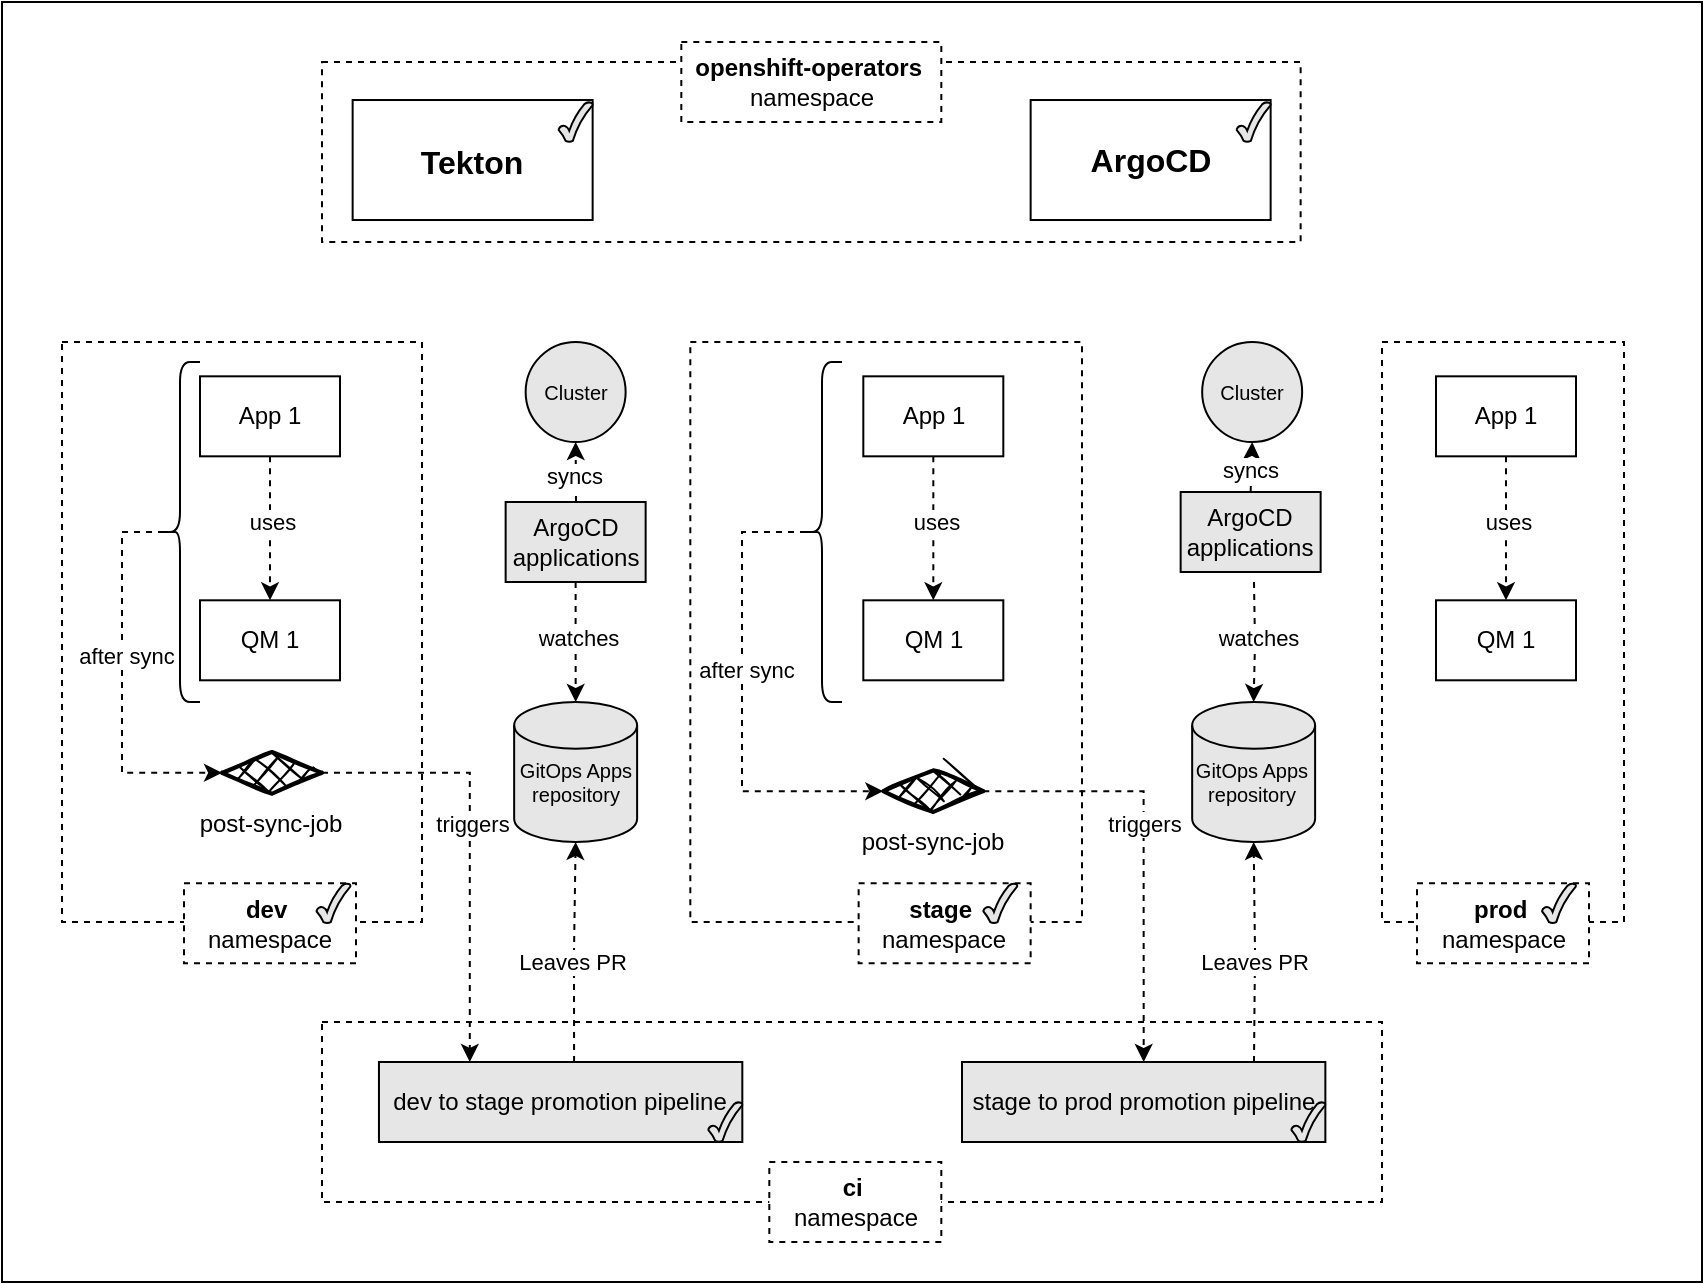 <mxfile version="15.5.5" type="device"><diagram id="UTinChKDrVvf448LVd9W" name="Page-1"><mxGraphModel dx="117" dy="484" grid="1" gridSize="10" guides="1" tooltips="1" connect="1" arrows="1" fold="1" page="1" pageScale="1" pageWidth="827" pageHeight="1169" math="0" shadow="0"><root><mxCell id="0"/><mxCell id="1" parent="0"/><mxCell id="JqlvkkbqWvsHZwcL4xOf-73" value="" style="rounded=0;whiteSpace=wrap;html=1;fontSize=10;strokeWidth=1;" vertex="1" parent="1"><mxGeometry x="1260" y="210" width="850" height="640" as="geometry"/></mxCell><mxCell id="pC6Pr4sY8DL3rVnmXE86-1" value="" style="rounded=0;whiteSpace=wrap;html=1;fillColor=none;dashed=1;" parent="1" vertex="1"><mxGeometry x="1420" y="240" width="489.32" height="90" as="geometry"/></mxCell><mxCell id="NAWqDlOEye6jGbW9zt98-1" value="" style="rounded=0;whiteSpace=wrap;html=1;strokeWidth=1;fontSize=12;fontColor=#000000;fillColor=none;" parent="1" vertex="1"><mxGeometry x="1435.32" y="259.01" width="120" height="60" as="geometry"/></mxCell><mxCell id="NAWqDlOEye6jGbW9zt98-2" value="" style="rounded=0;whiteSpace=wrap;html=1;strokeWidth=1;fontSize=12;fontColor=#000000;fillColor=none;" parent="1" vertex="1"><mxGeometry x="1774.32" y="259.01" width="120" height="60" as="geometry"/></mxCell><mxCell id="Jk9uCM5dDqmdFH6WGkGJ-3" value="" style="rounded=0;whiteSpace=wrap;html=1;fillColor=none;dashed=1;" parent="1" vertex="1"><mxGeometry x="1290" y="380" width="180" height="290" as="geometry"/></mxCell><mxCell id="7EbdtZ1wX-9lele891Sm-12" value="Tekton" style="text;html=1;strokeColor=none;align=center;verticalAlign=middle;whiteSpace=wrap;rounded=0;fontSize=16;fontColor=#000000;fontStyle=1;" parent="1" vertex="1"><mxGeometry x="1475" y="280" width="40" height="20" as="geometry"/></mxCell><mxCell id="7EbdtZ1wX-9lele891Sm-13" value="ArgoCD" style="text;html=1;strokeColor=none;align=center;verticalAlign=middle;whiteSpace=wrap;rounded=0;fontSize=16;fontColor=#000000;fontStyle=1;" parent="1" vertex="1"><mxGeometry x="1790.07" y="279.01" width="88.5" height="20" as="geometry"/></mxCell><mxCell id="7EbdtZ1wX-9lele891Sm-28" value="QM 1" style="rounded=0;whiteSpace=wrap;html=1;fillColor=#FFFFFF;" parent="1" vertex="1"><mxGeometry x="1359" y="509.15" width="70" height="40" as="geometry"/></mxCell><mxCell id="7EbdtZ1wX-9lele891Sm-29" style="edgeStyle=orthogonalEdgeStyle;rounded=0;orthogonalLoop=1;jettySize=auto;html=1;dashed=1;" parent="1" source="7EbdtZ1wX-9lele891Sm-31" target="7EbdtZ1wX-9lele891Sm-28" edge="1"><mxGeometry relative="1" as="geometry"/></mxCell><mxCell id="7EbdtZ1wX-9lele891Sm-30" value="uses" style="edgeLabel;html=1;align=center;verticalAlign=middle;resizable=0;points=[];" parent="7EbdtZ1wX-9lele891Sm-29" vertex="1" connectable="0"><mxGeometry x="-0.088" y="1" relative="1" as="geometry"><mxPoint as="offset"/></mxGeometry></mxCell><mxCell id="7EbdtZ1wX-9lele891Sm-31" value="App 1" style="rounded=0;whiteSpace=wrap;html=1;fillColor=#ffffff;" parent="1" vertex="1"><mxGeometry x="1359" y="397.16" width="70" height="40" as="geometry"/></mxCell><mxCell id="NAWqDlOEye6jGbW9zt98-3" value="&lt;b&gt;dev&lt;/b&gt;&amp;nbsp;&lt;br&gt;namespace" style="text;html=1;align=center;verticalAlign=middle;whiteSpace=wrap;rounded=0;dashed=1;labelBackgroundColor=none;strokeColor=#000000;fillColor=#ffffff;" parent="1" vertex="1"><mxGeometry x="1351" y="650.66" width="86" height="40" as="geometry"/></mxCell><mxCell id="F3B-IeDooN-zGBDn68_g-2" value="" style="verticalLabelPosition=bottom;verticalAlign=top;html=1;shape=mxgraph.basic.tick;fillColor=#E6E6E6;" parent="1" vertex="1"><mxGeometry x="1538.32" y="260" width="17" height="20" as="geometry"/></mxCell><mxCell id="F3B-IeDooN-zGBDn68_g-3" value="" style="verticalLabelPosition=bottom;verticalAlign=top;html=1;shape=mxgraph.basic.tick;fillColor=#E6E6E6;" parent="1" vertex="1"><mxGeometry x="1877.32" y="260" width="17" height="20" as="geometry"/></mxCell><mxCell id="F3B-IeDooN-zGBDn68_g-8" value="" style="verticalLabelPosition=bottom;verticalAlign=top;html=1;shape=mxgraph.basic.tick;fillColor=#E6E6E6;" parent="1" vertex="1"><mxGeometry x="1417.25" y="650.66" width="17" height="20" as="geometry"/></mxCell><mxCell id="pC6Pr4sY8DL3rVnmXE86-2" value="&lt;b&gt;openshift-operators&lt;/b&gt;&amp;nbsp;&lt;br&gt;namespace" style="text;html=1;align=center;verticalAlign=middle;whiteSpace=wrap;rounded=0;dashed=1;labelBackgroundColor=none;strokeColor=#000000;fillColor=#ffffff;" parent="1" vertex="1"><mxGeometry x="1599.66" y="230" width="130" height="40" as="geometry"/></mxCell><mxCell id="JqlvkkbqWvsHZwcL4xOf-1" value="" style="rounded=0;whiteSpace=wrap;html=1;fillColor=none;dashed=1;" vertex="1" parent="1"><mxGeometry x="1604.16" y="380" width="195.84" height="290" as="geometry"/></mxCell><mxCell id="JqlvkkbqWvsHZwcL4xOf-2" value="QM 1" style="rounded=0;whiteSpace=wrap;html=1;fillColor=#FFFFFF;" vertex="1" parent="1"><mxGeometry x="1690.66" y="509.15" width="70" height="40" as="geometry"/></mxCell><mxCell id="JqlvkkbqWvsHZwcL4xOf-3" style="edgeStyle=orthogonalEdgeStyle;rounded=0;orthogonalLoop=1;jettySize=auto;html=1;dashed=1;" edge="1" parent="1" source="JqlvkkbqWvsHZwcL4xOf-5" target="JqlvkkbqWvsHZwcL4xOf-2"><mxGeometry relative="1" as="geometry"/></mxCell><mxCell id="JqlvkkbqWvsHZwcL4xOf-4" value="uses" style="edgeLabel;html=1;align=center;verticalAlign=middle;resizable=0;points=[];" vertex="1" connectable="0" parent="JqlvkkbqWvsHZwcL4xOf-3"><mxGeometry x="-0.088" y="1" relative="1" as="geometry"><mxPoint as="offset"/></mxGeometry></mxCell><mxCell id="JqlvkkbqWvsHZwcL4xOf-5" value="App 1" style="rounded=0;whiteSpace=wrap;html=1;fillColor=#ffffff;" vertex="1" parent="1"><mxGeometry x="1690.66" y="397.16" width="70" height="40" as="geometry"/></mxCell><mxCell id="JqlvkkbqWvsHZwcL4xOf-6" value="&lt;b&gt;stage&lt;/b&gt;&amp;nbsp;&lt;br&gt;namespace" style="text;html=1;align=center;verticalAlign=middle;whiteSpace=wrap;rounded=0;dashed=1;labelBackgroundColor=none;strokeColor=#000000;fillColor=#ffffff;" vertex="1" parent="1"><mxGeometry x="1688.32" y="650.66" width="86" height="40" as="geometry"/></mxCell><mxCell id="JqlvkkbqWvsHZwcL4xOf-7" value="" style="verticalLabelPosition=bottom;verticalAlign=top;html=1;shape=mxgraph.basic.tick;fillColor=#E6E6E6;" vertex="1" parent="1"><mxGeometry x="1750.66" y="650.66" width="17" height="20" as="geometry"/></mxCell><mxCell id="JqlvkkbqWvsHZwcL4xOf-9" value="" style="rounded=0;whiteSpace=wrap;html=1;fillColor=none;dashed=1;" vertex="1" parent="1"><mxGeometry x="1950" y="380" width="121" height="290" as="geometry"/></mxCell><mxCell id="JqlvkkbqWvsHZwcL4xOf-10" value="QM 1" style="rounded=0;whiteSpace=wrap;html=1;fillColor=#FFFFFF;" vertex="1" parent="1"><mxGeometry x="1977" y="509.15" width="70" height="40" as="geometry"/></mxCell><mxCell id="JqlvkkbqWvsHZwcL4xOf-11" style="edgeStyle=orthogonalEdgeStyle;rounded=0;orthogonalLoop=1;jettySize=auto;html=1;dashed=1;" edge="1" parent="1" source="JqlvkkbqWvsHZwcL4xOf-13" target="JqlvkkbqWvsHZwcL4xOf-10"><mxGeometry relative="1" as="geometry"/></mxCell><mxCell id="JqlvkkbqWvsHZwcL4xOf-12" value="uses" style="edgeLabel;html=1;align=center;verticalAlign=middle;resizable=0;points=[];" vertex="1" connectable="0" parent="JqlvkkbqWvsHZwcL4xOf-11"><mxGeometry x="-0.088" y="1" relative="1" as="geometry"><mxPoint as="offset"/></mxGeometry></mxCell><mxCell id="JqlvkkbqWvsHZwcL4xOf-13" value="App 1" style="rounded=0;whiteSpace=wrap;html=1;fillColor=#ffffff;" vertex="1" parent="1"><mxGeometry x="1977" y="397.16" width="70" height="40" as="geometry"/></mxCell><mxCell id="JqlvkkbqWvsHZwcL4xOf-14" value="&lt;b&gt;prod&lt;/b&gt;&amp;nbsp;&lt;br&gt;namespace" style="text;html=1;align=center;verticalAlign=middle;whiteSpace=wrap;rounded=0;dashed=1;labelBackgroundColor=none;strokeColor=#000000;fillColor=#ffffff;" vertex="1" parent="1"><mxGeometry x="1967.5" y="650.66" width="86" height="40" as="geometry"/></mxCell><mxCell id="JqlvkkbqWvsHZwcL4xOf-15" value="" style="verticalLabelPosition=bottom;verticalAlign=top;html=1;shape=mxgraph.basic.tick;fillColor=#E6E6E6;" vertex="1" parent="1"><mxGeometry x="2030" y="650.66" width="17" height="20" as="geometry"/></mxCell><mxCell id="JqlvkkbqWvsHZwcL4xOf-17" value="" style="rhombus;whiteSpace=wrap;html=1;strokeWidth=2;fillWeight=-1;hachureGap=8;fillStyle=cross-hatch;fillColor=#000000;sketch=1;" vertex="1" parent="1"><mxGeometry x="1370" y="585" width="50" height="20.85" as="geometry"/></mxCell><mxCell id="JqlvkkbqWvsHZwcL4xOf-18" value="post-sync-job" style="text;html=1;strokeColor=none;fillColor=none;align=center;verticalAlign=middle;whiteSpace=wrap;rounded=0;" vertex="1" parent="1"><mxGeometry x="1353.75" y="605.85" width="80.5" height="30" as="geometry"/></mxCell><mxCell id="JqlvkkbqWvsHZwcL4xOf-24" value="" style="rounded=0;whiteSpace=wrap;html=1;fillColor=none;dashed=1;" vertex="1" parent="1"><mxGeometry x="1420" y="720" width="530" height="90" as="geometry"/></mxCell><mxCell id="JqlvkkbqWvsHZwcL4xOf-25" value="&lt;b&gt;ci&lt;/b&gt;&amp;nbsp;&lt;br&gt;namespace" style="text;html=1;align=center;verticalAlign=middle;whiteSpace=wrap;rounded=0;dashed=1;labelBackgroundColor=none;strokeColor=#000000;fillColor=#ffffff;" vertex="1" parent="1"><mxGeometry x="1643.66" y="790.0" width="86" height="40" as="geometry"/></mxCell><mxCell id="JqlvkkbqWvsHZwcL4xOf-26" value="dev to stage promotion pipeline" style="rounded=0;whiteSpace=wrap;html=1;fillColor=#E6E6E6;" vertex="1" parent="1"><mxGeometry x="1448.48" y="740" width="181.68" height="40" as="geometry"/></mxCell><mxCell id="JqlvkkbqWvsHZwcL4xOf-27" value="stage to prod promotion pipeline" style="rounded=0;whiteSpace=wrap;html=1;fillColor=#E6E6E6;" vertex="1" parent="1"><mxGeometry x="1740" y="740" width="181.68" height="40" as="geometry"/></mxCell><mxCell id="JqlvkkbqWvsHZwcL4xOf-28" value="" style="shape=curlyBracket;whiteSpace=wrap;html=1;rounded=1;fillColor=#000000;" vertex="1" parent="1"><mxGeometry x="1339" y="390" width="20" height="170" as="geometry"/></mxCell><mxCell id="JqlvkkbqWvsHZwcL4xOf-29" style="edgeStyle=orthogonalEdgeStyle;rounded=0;orthogonalLoop=1;jettySize=auto;html=1;dashed=1;exitX=0.1;exitY=0.5;exitDx=0;exitDy=0;exitPerimeter=0;entryX=0;entryY=0.5;entryDx=0;entryDy=0;" edge="1" parent="1" source="JqlvkkbqWvsHZwcL4xOf-28" target="JqlvkkbqWvsHZwcL4xOf-17"><mxGeometry relative="1" as="geometry"><mxPoint x="1370" y="447.16" as="sourcePoint"/><mxPoint x="1370" y="519.15" as="targetPoint"/><Array as="points"><mxPoint x="1320" y="475"/><mxPoint x="1320" y="595"/></Array></mxGeometry></mxCell><mxCell id="JqlvkkbqWvsHZwcL4xOf-34" value="after sync" style="edgeLabel;html=1;align=center;verticalAlign=middle;resizable=0;points=[];" vertex="1" connectable="0" parent="JqlvkkbqWvsHZwcL4xOf-29"><mxGeometry x="-0.133" y="2" relative="1" as="geometry"><mxPoint as="offset"/></mxGeometry></mxCell><mxCell id="JqlvkkbqWvsHZwcL4xOf-32" style="edgeStyle=orthogonalEdgeStyle;rounded=0;orthogonalLoop=1;jettySize=auto;html=1;dashed=1;exitX=1;exitY=0.5;exitDx=0;exitDy=0;entryX=0.25;entryY=0;entryDx=0;entryDy=0;" edge="1" parent="1" source="JqlvkkbqWvsHZwcL4xOf-17" target="JqlvkkbqWvsHZwcL4xOf-26"><mxGeometry relative="1" as="geometry"><mxPoint x="1404" y="447.16" as="sourcePoint"/><mxPoint x="1404" y="519.15" as="targetPoint"/><Array as="points"><mxPoint x="1494" y="595"/></Array></mxGeometry></mxCell><mxCell id="JqlvkkbqWvsHZwcL4xOf-33" value="triggers" style="edgeLabel;html=1;align=center;verticalAlign=middle;resizable=0;points=[];" vertex="1" connectable="0" parent="JqlvkkbqWvsHZwcL4xOf-32"><mxGeometry x="-0.088" y="1" relative="1" as="geometry"><mxPoint as="offset"/></mxGeometry></mxCell><mxCell id="JqlvkkbqWvsHZwcL4xOf-35" value="" style="verticalLabelPosition=bottom;verticalAlign=top;html=1;shape=mxgraph.basic.tick;fillColor=#E6E6E6;" vertex="1" parent="1"><mxGeometry x="1613.16" y="760.0" width="17" height="20" as="geometry"/></mxCell><mxCell id="JqlvkkbqWvsHZwcL4xOf-37" value="" style="strokeWidth=1;html=1;shape=mxgraph.flowchart.database;whiteSpace=wrap;fillColor=#E6E6E6;" vertex="1" parent="1"><mxGeometry x="1516.08" y="560" width="61.48" height="70" as="geometry"/></mxCell><mxCell id="JqlvkkbqWvsHZwcL4xOf-38" value="GitOps Apps repository" style="text;html=1;strokeColor=none;fillColor=none;align=center;verticalAlign=middle;whiteSpace=wrap;rounded=0;fontSize=10;" vertex="1" parent="1"><mxGeometry x="1516.82" y="585" width="60" height="30" as="geometry"/></mxCell><mxCell id="JqlvkkbqWvsHZwcL4xOf-43" style="edgeStyle=orthogonalEdgeStyle;rounded=0;orthogonalLoop=1;jettySize=auto;html=1;dashed=1;entryX=0.5;entryY=1;entryDx=0;entryDy=0;entryPerimeter=0;exitX=0.537;exitY=0;exitDx=0;exitDy=0;exitPerimeter=0;" edge="1" parent="1" source="JqlvkkbqWvsHZwcL4xOf-26" target="JqlvkkbqWvsHZwcL4xOf-37"><mxGeometry relative="1" as="geometry"><mxPoint x="1675.16" y="447.16" as="sourcePoint"/><mxPoint x="1675.16" y="519.15" as="targetPoint"/></mxGeometry></mxCell><mxCell id="JqlvkkbqWvsHZwcL4xOf-44" value="Leaves PR" style="edgeLabel;html=1;align=center;verticalAlign=middle;resizable=0;points=[];" vertex="1" connectable="0" parent="JqlvkkbqWvsHZwcL4xOf-43"><mxGeometry x="-0.088" y="1" relative="1" as="geometry"><mxPoint as="offset"/></mxGeometry></mxCell><mxCell id="JqlvkkbqWvsHZwcL4xOf-45" value="ArgoCD applications" style="rounded=0;whiteSpace=wrap;html=1;fillColor=#E6E6E6;" vertex="1" parent="1"><mxGeometry x="1511.82" y="460" width="70" height="40" as="geometry"/></mxCell><mxCell id="JqlvkkbqWvsHZwcL4xOf-46" style="edgeStyle=orthogonalEdgeStyle;rounded=0;orthogonalLoop=1;jettySize=auto;html=1;dashed=1;exitX=0.5;exitY=1;exitDx=0;exitDy=0;" edge="1" parent="1" source="JqlvkkbqWvsHZwcL4xOf-45" target="JqlvkkbqWvsHZwcL4xOf-37"><mxGeometry relative="1" as="geometry"><mxPoint x="1675.16" y="447.16" as="sourcePoint"/><mxPoint x="1675.16" y="519.15" as="targetPoint"/></mxGeometry></mxCell><mxCell id="JqlvkkbqWvsHZwcL4xOf-47" value="watches" style="edgeLabel;html=1;align=center;verticalAlign=middle;resizable=0;points=[];" vertex="1" connectable="0" parent="JqlvkkbqWvsHZwcL4xOf-46"><mxGeometry x="-0.088" y="1" relative="1" as="geometry"><mxPoint as="offset"/></mxGeometry></mxCell><mxCell id="JqlvkkbqWvsHZwcL4xOf-48" value="Cluster" style="ellipse;whiteSpace=wrap;html=1;aspect=fixed;fontSize=10;strokeWidth=1;fillColor=#E6E6E6;" vertex="1" parent="1"><mxGeometry x="1521.82" y="380" width="50" height="50" as="geometry"/></mxCell><mxCell id="JqlvkkbqWvsHZwcL4xOf-49" style="edgeStyle=orthogonalEdgeStyle;rounded=0;orthogonalLoop=1;jettySize=auto;html=1;dashed=1;entryX=0.5;entryY=1;entryDx=0;entryDy=0;" edge="1" parent="1" target="JqlvkkbqWvsHZwcL4xOf-48"><mxGeometry relative="1" as="geometry"><mxPoint x="1547" y="460" as="sourcePoint"/><mxPoint x="1556.82" y="640" as="targetPoint"/></mxGeometry></mxCell><mxCell id="JqlvkkbqWvsHZwcL4xOf-50" value="syncs" style="edgeLabel;html=1;align=center;verticalAlign=middle;resizable=0;points=[];" vertex="1" connectable="0" parent="JqlvkkbqWvsHZwcL4xOf-49"><mxGeometry x="-0.088" y="1" relative="1" as="geometry"><mxPoint as="offset"/></mxGeometry></mxCell><mxCell id="JqlvkkbqWvsHZwcL4xOf-51" value="" style="verticalLabelPosition=bottom;verticalAlign=top;html=1;shape=mxgraph.basic.tick;fillColor=#E6E6E6;" vertex="1" parent="1"><mxGeometry x="1904.68" y="760.0" width="17" height="20" as="geometry"/></mxCell><mxCell id="JqlvkkbqWvsHZwcL4xOf-52" value="" style="rhombus;whiteSpace=wrap;html=1;strokeWidth=2;fillWeight=-1;hachureGap=8;fillStyle=cross-hatch;fillColor=#000000;sketch=1;" vertex="1" parent="1"><mxGeometry x="1700.66" y="594.15" width="50" height="20.85" as="geometry"/></mxCell><mxCell id="JqlvkkbqWvsHZwcL4xOf-53" value="" style="shape=curlyBracket;whiteSpace=wrap;html=1;rounded=1;fillColor=#000000;" vertex="1" parent="1"><mxGeometry x="1660" y="390" width="20" height="170" as="geometry"/></mxCell><mxCell id="JqlvkkbqWvsHZwcL4xOf-54" style="edgeStyle=orthogonalEdgeStyle;rounded=0;orthogonalLoop=1;jettySize=auto;html=1;dashed=1;exitX=0.1;exitY=0.5;exitDx=0;exitDy=0;exitPerimeter=0;entryX=0;entryY=0.5;entryDx=0;entryDy=0;" edge="1" parent="1" source="JqlvkkbqWvsHZwcL4xOf-53" target="JqlvkkbqWvsHZwcL4xOf-52"><mxGeometry relative="1" as="geometry"><mxPoint x="1351" y="485" as="sourcePoint"/><mxPoint x="1380" y="605.425" as="targetPoint"/><Array as="points"><mxPoint x="1630" y="475"/><mxPoint x="1630" y="605"/></Array></mxGeometry></mxCell><mxCell id="JqlvkkbqWvsHZwcL4xOf-55" value="after sync" style="edgeLabel;html=1;align=center;verticalAlign=middle;resizable=0;points=[];" vertex="1" connectable="0" parent="JqlvkkbqWvsHZwcL4xOf-54"><mxGeometry x="-0.133" y="2" relative="1" as="geometry"><mxPoint as="offset"/></mxGeometry></mxCell><mxCell id="JqlvkkbqWvsHZwcL4xOf-56" value="post-sync-job" style="text;html=1;strokeColor=none;fillColor=none;align=center;verticalAlign=middle;whiteSpace=wrap;rounded=0;" vertex="1" parent="1"><mxGeometry x="1685.41" y="615" width="80.5" height="30" as="geometry"/></mxCell><mxCell id="JqlvkkbqWvsHZwcL4xOf-59" style="edgeStyle=orthogonalEdgeStyle;rounded=0;orthogonalLoop=1;jettySize=auto;html=1;dashed=1;exitX=1;exitY=0.5;exitDx=0;exitDy=0;entryX=0.5;entryY=0;entryDx=0;entryDy=0;" edge="1" parent="1" source="JqlvkkbqWvsHZwcL4xOf-52" target="JqlvkkbqWvsHZwcL4xOf-27"><mxGeometry relative="1" as="geometry"><mxPoint x="1430" y="605.425" as="sourcePoint"/><mxPoint x="1503.9" y="750" as="targetPoint"/><Array as="points"><mxPoint x="1831" y="605"/></Array></mxGeometry></mxCell><mxCell id="JqlvkkbqWvsHZwcL4xOf-60" value="triggers" style="edgeLabel;html=1;align=center;verticalAlign=middle;resizable=0;points=[];" vertex="1" connectable="0" parent="JqlvkkbqWvsHZwcL4xOf-59"><mxGeometry x="-0.088" y="1" relative="1" as="geometry"><mxPoint x="-1" y="-2" as="offset"/></mxGeometry></mxCell><mxCell id="JqlvkkbqWvsHZwcL4xOf-61" value="" style="strokeWidth=1;html=1;shape=mxgraph.flowchart.database;whiteSpace=wrap;fillColor=#E6E6E6;" vertex="1" parent="1"><mxGeometry x="1855.08" y="560" width="61.48" height="70" as="geometry"/></mxCell><mxCell id="JqlvkkbqWvsHZwcL4xOf-62" value="GitOps Apps repository" style="text;html=1;strokeColor=none;fillColor=none;align=center;verticalAlign=middle;whiteSpace=wrap;rounded=0;fontSize=10;" vertex="1" parent="1"><mxGeometry x="1855.08" y="585" width="60" height="30" as="geometry"/></mxCell><mxCell id="JqlvkkbqWvsHZwcL4xOf-63" style="edgeStyle=orthogonalEdgeStyle;rounded=0;orthogonalLoop=1;jettySize=auto;html=1;dashed=1;entryX=0.5;entryY=1;entryDx=0;entryDy=0;entryPerimeter=0;" edge="1" parent="1" target="JqlvkkbqWvsHZwcL4xOf-61"><mxGeometry relative="1" as="geometry"><mxPoint x="1886" y="740" as="sourcePoint"/><mxPoint x="1556.82" y="640" as="targetPoint"/></mxGeometry></mxCell><mxCell id="JqlvkkbqWvsHZwcL4xOf-64" value="Leaves PR" style="edgeLabel;html=1;align=center;verticalAlign=middle;resizable=0;points=[];" vertex="1" connectable="0" parent="JqlvkkbqWvsHZwcL4xOf-63"><mxGeometry x="-0.088" y="1" relative="1" as="geometry"><mxPoint as="offset"/></mxGeometry></mxCell><mxCell id="JqlvkkbqWvsHZwcL4xOf-65" value="Cluster" style="ellipse;whiteSpace=wrap;html=1;aspect=fixed;fontSize=10;strokeWidth=1;fillColor=#E6E6E6;" vertex="1" parent="1"><mxGeometry x="1860.08" y="380" width="50" height="50" as="geometry"/></mxCell><mxCell id="JqlvkkbqWvsHZwcL4xOf-66" value="ArgoCD applications" style="rounded=0;whiteSpace=wrap;html=1;fillColor=#E6E6E6;" vertex="1" parent="1"><mxGeometry x="1849.32" y="455" width="70" height="40" as="geometry"/></mxCell><mxCell id="JqlvkkbqWvsHZwcL4xOf-67" style="edgeStyle=orthogonalEdgeStyle;rounded=0;orthogonalLoop=1;jettySize=auto;html=1;dashed=1;entryX=0.5;entryY=0;entryDx=0;entryDy=0;entryPerimeter=0;" edge="1" parent="1" target="JqlvkkbqWvsHZwcL4xOf-61"><mxGeometry relative="1" as="geometry"><mxPoint x="1886" y="500" as="sourcePoint"/><mxPoint x="1556.9" y="570" as="targetPoint"/></mxGeometry></mxCell><mxCell id="JqlvkkbqWvsHZwcL4xOf-68" value="watches" style="edgeLabel;html=1;align=center;verticalAlign=middle;resizable=0;points=[];" vertex="1" connectable="0" parent="JqlvkkbqWvsHZwcL4xOf-67"><mxGeometry x="-0.088" y="1" relative="1" as="geometry"><mxPoint as="offset"/></mxGeometry></mxCell><mxCell id="JqlvkkbqWvsHZwcL4xOf-71" style="edgeStyle=orthogonalEdgeStyle;rounded=0;orthogonalLoop=1;jettySize=auto;html=1;dashed=1;entryX=0.5;entryY=1;entryDx=0;entryDy=0;exitX=0.5;exitY=0;exitDx=0;exitDy=0;" edge="1" parent="1" source="JqlvkkbqWvsHZwcL4xOf-66" target="JqlvkkbqWvsHZwcL4xOf-65"><mxGeometry relative="1" as="geometry"><mxPoint x="1896" y="750" as="sourcePoint"/><mxPoint x="1895.82" y="640" as="targetPoint"/></mxGeometry></mxCell><mxCell id="JqlvkkbqWvsHZwcL4xOf-72" value="syncs" style="edgeLabel;html=1;align=center;verticalAlign=middle;resizable=0;points=[];" vertex="1" connectable="0" parent="JqlvkkbqWvsHZwcL4xOf-71"><mxGeometry x="-0.088" y="1" relative="1" as="geometry"><mxPoint as="offset"/></mxGeometry></mxCell></root></mxGraphModel></diagram></mxfile>